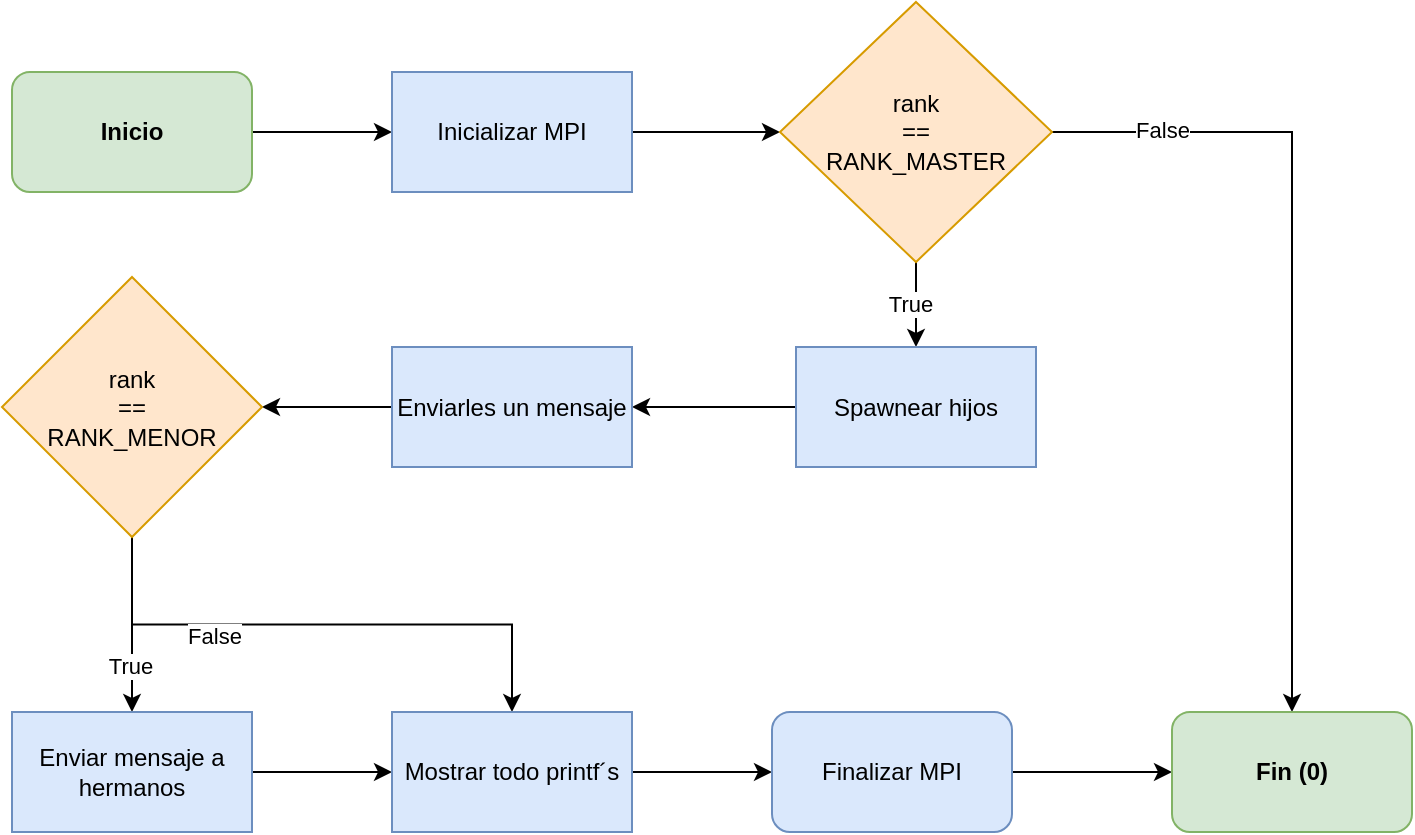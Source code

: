 <mxfile version="22.0.3" type="device">
  <diagram name="Página-1" id="I2KPmpAD4PPdeUBYeurd">
    <mxGraphModel dx="778" dy="708" grid="1" gridSize="10" guides="1" tooltips="1" connect="1" arrows="1" fold="1" page="1" pageScale="1" pageWidth="827" pageHeight="1169" math="0" shadow="0">
      <root>
        <mxCell id="0" />
        <mxCell id="1" parent="0" />
        <mxCell id="ot1sCq8dNsm-xllLGhIO-8" value="" style="edgeStyle=orthogonalEdgeStyle;rounded=0;orthogonalLoop=1;jettySize=auto;html=1;" edge="1" parent="1" source="ot1sCq8dNsm-xllLGhIO-1" target="ot1sCq8dNsm-xllLGhIO-2">
          <mxGeometry relative="1" as="geometry" />
        </mxCell>
        <mxCell id="ot1sCq8dNsm-xllLGhIO-1" value="&lt;b&gt;Inicio&lt;/b&gt;" style="rounded=1;whiteSpace=wrap;html=1;fillColor=#d5e8d4;strokeColor=#82b366;" vertex="1" parent="1">
          <mxGeometry x="30" y="140" width="120" height="60" as="geometry" />
        </mxCell>
        <mxCell id="ot1sCq8dNsm-xllLGhIO-9" value="" style="edgeStyle=orthogonalEdgeStyle;rounded=0;orthogonalLoop=1;jettySize=auto;html=1;" edge="1" parent="1" source="ot1sCq8dNsm-xllLGhIO-2" target="ot1sCq8dNsm-xllLGhIO-3">
          <mxGeometry relative="1" as="geometry" />
        </mxCell>
        <mxCell id="ot1sCq8dNsm-xllLGhIO-2" value="Inicializar MPI" style="rounded=0;whiteSpace=wrap;html=1;fillColor=#dae8fc;strokeColor=#6c8ebf;" vertex="1" parent="1">
          <mxGeometry x="220" y="140" width="120" height="60" as="geometry" />
        </mxCell>
        <mxCell id="ot1sCq8dNsm-xllLGhIO-10" value="" style="edgeStyle=orthogonalEdgeStyle;rounded=0;orthogonalLoop=1;jettySize=auto;html=1;" edge="1" parent="1" source="ot1sCq8dNsm-xllLGhIO-3" target="ot1sCq8dNsm-xllLGhIO-6">
          <mxGeometry relative="1" as="geometry" />
        </mxCell>
        <mxCell id="ot1sCq8dNsm-xllLGhIO-24" value="True" style="edgeLabel;html=1;align=center;verticalAlign=middle;resizable=0;points=[];" vertex="1" connectable="0" parent="ot1sCq8dNsm-xllLGhIO-10">
          <mxGeometry x="-0.012" y="-3" relative="1" as="geometry">
            <mxPoint as="offset" />
          </mxGeometry>
        </mxCell>
        <mxCell id="ot1sCq8dNsm-xllLGhIO-23" style="edgeStyle=orthogonalEdgeStyle;rounded=0;orthogonalLoop=1;jettySize=auto;html=1;entryX=0.5;entryY=0;entryDx=0;entryDy=0;" edge="1" parent="1" source="ot1sCq8dNsm-xllLGhIO-3" target="ot1sCq8dNsm-xllLGhIO-21">
          <mxGeometry relative="1" as="geometry" />
        </mxCell>
        <mxCell id="ot1sCq8dNsm-xllLGhIO-25" value="False" style="edgeLabel;html=1;align=center;verticalAlign=middle;resizable=0;points=[];" vertex="1" connectable="0" parent="ot1sCq8dNsm-xllLGhIO-23">
          <mxGeometry x="-0.732" y="1" relative="1" as="geometry">
            <mxPoint as="offset" />
          </mxGeometry>
        </mxCell>
        <mxCell id="ot1sCq8dNsm-xllLGhIO-3" value="rank&lt;br&gt;==&lt;br&gt;RANK_MASTER" style="rhombus;whiteSpace=wrap;html=1;fillColor=#ffe6cc;strokeColor=#d79b00;" vertex="1" parent="1">
          <mxGeometry x="414" y="105" width="136" height="130" as="geometry" />
        </mxCell>
        <mxCell id="ot1sCq8dNsm-xllLGhIO-11" value="" style="edgeStyle=orthogonalEdgeStyle;rounded=0;orthogonalLoop=1;jettySize=auto;html=1;" edge="1" parent="1" source="ot1sCq8dNsm-xllLGhIO-6" target="ot1sCq8dNsm-xllLGhIO-7">
          <mxGeometry relative="1" as="geometry" />
        </mxCell>
        <mxCell id="ot1sCq8dNsm-xllLGhIO-6" value="Spawnear hijos" style="rounded=0;whiteSpace=wrap;html=1;fillColor=#dae8fc;strokeColor=#6c8ebf;" vertex="1" parent="1">
          <mxGeometry x="422" y="277.5" width="120" height="60" as="geometry" />
        </mxCell>
        <mxCell id="ot1sCq8dNsm-xllLGhIO-13" value="" style="edgeStyle=orthogonalEdgeStyle;rounded=0;orthogonalLoop=1;jettySize=auto;html=1;" edge="1" parent="1" source="ot1sCq8dNsm-xllLGhIO-7" target="ot1sCq8dNsm-xllLGhIO-12">
          <mxGeometry relative="1" as="geometry" />
        </mxCell>
        <mxCell id="ot1sCq8dNsm-xllLGhIO-7" value="Enviarles un mensaje" style="rounded=0;whiteSpace=wrap;html=1;fillColor=#dae8fc;strokeColor=#6c8ebf;" vertex="1" parent="1">
          <mxGeometry x="220" y="277.5" width="120" height="60" as="geometry" />
        </mxCell>
        <mxCell id="ot1sCq8dNsm-xllLGhIO-15" value="" style="edgeStyle=orthogonalEdgeStyle;rounded=0;orthogonalLoop=1;jettySize=auto;html=1;" edge="1" parent="1" source="ot1sCq8dNsm-xllLGhIO-12" target="ot1sCq8dNsm-xllLGhIO-14">
          <mxGeometry relative="1" as="geometry" />
        </mxCell>
        <mxCell id="ot1sCq8dNsm-xllLGhIO-26" value="True" style="edgeLabel;html=1;align=center;verticalAlign=middle;resizable=0;points=[];" vertex="1" connectable="0" parent="ot1sCq8dNsm-xllLGhIO-15">
          <mxGeometry x="0.474" y="-1" relative="1" as="geometry">
            <mxPoint as="offset" />
          </mxGeometry>
        </mxCell>
        <mxCell id="ot1sCq8dNsm-xllLGhIO-17" value="" style="edgeStyle=orthogonalEdgeStyle;rounded=0;orthogonalLoop=1;jettySize=auto;html=1;exitX=0.5;exitY=1;exitDx=0;exitDy=0;" edge="1" parent="1" source="ot1sCq8dNsm-xllLGhIO-12" target="ot1sCq8dNsm-xllLGhIO-16">
          <mxGeometry relative="1" as="geometry" />
        </mxCell>
        <mxCell id="ot1sCq8dNsm-xllLGhIO-27" value="False" style="edgeLabel;html=1;align=center;verticalAlign=middle;resizable=0;points=[];" vertex="1" connectable="0" parent="ot1sCq8dNsm-xllLGhIO-17">
          <mxGeometry x="-0.482" y="-5" relative="1" as="geometry">
            <mxPoint x="12" as="offset" />
          </mxGeometry>
        </mxCell>
        <mxCell id="ot1sCq8dNsm-xllLGhIO-12" value="rank&lt;br&gt;==&lt;br&gt;RANK_MENOR" style="rhombus;whiteSpace=wrap;html=1;fillColor=#ffe6cc;strokeColor=#d79b00;" vertex="1" parent="1">
          <mxGeometry x="25" y="242.5" width="130" height="130" as="geometry" />
        </mxCell>
        <mxCell id="ot1sCq8dNsm-xllLGhIO-18" style="edgeStyle=orthogonalEdgeStyle;rounded=0;orthogonalLoop=1;jettySize=auto;html=1;entryX=0;entryY=0.5;entryDx=0;entryDy=0;exitX=1;exitY=0.5;exitDx=0;exitDy=0;" edge="1" parent="1" source="ot1sCq8dNsm-xllLGhIO-14" target="ot1sCq8dNsm-xllLGhIO-16">
          <mxGeometry relative="1" as="geometry" />
        </mxCell>
        <mxCell id="ot1sCq8dNsm-xllLGhIO-14" value="Enviar mensaje a hermanos" style="rounded=0;whiteSpace=wrap;html=1;fillColor=#dae8fc;strokeColor=#6c8ebf;" vertex="1" parent="1">
          <mxGeometry x="30" y="460" width="120" height="60" as="geometry" />
        </mxCell>
        <mxCell id="ot1sCq8dNsm-xllLGhIO-20" value="" style="edgeStyle=orthogonalEdgeStyle;rounded=0;orthogonalLoop=1;jettySize=auto;html=1;" edge="1" parent="1" source="ot1sCq8dNsm-xllLGhIO-16" target="ot1sCq8dNsm-xllLGhIO-19">
          <mxGeometry relative="1" as="geometry" />
        </mxCell>
        <mxCell id="ot1sCq8dNsm-xllLGhIO-16" value="Mostrar todo printf´s" style="whiteSpace=wrap;html=1;fillColor=#dae8fc;strokeColor=#6c8ebf;" vertex="1" parent="1">
          <mxGeometry x="220" y="460" width="120" height="60" as="geometry" />
        </mxCell>
        <mxCell id="ot1sCq8dNsm-xllLGhIO-22" value="" style="edgeStyle=orthogonalEdgeStyle;rounded=0;orthogonalLoop=1;jettySize=auto;html=1;" edge="1" parent="1" source="ot1sCq8dNsm-xllLGhIO-19" target="ot1sCq8dNsm-xllLGhIO-21">
          <mxGeometry relative="1" as="geometry" />
        </mxCell>
        <mxCell id="ot1sCq8dNsm-xllLGhIO-19" value="Finalizar MPI" style="rounded=1;whiteSpace=wrap;html=1;fillColor=#dae8fc;strokeColor=#6c8ebf;" vertex="1" parent="1">
          <mxGeometry x="410" y="460" width="120" height="60" as="geometry" />
        </mxCell>
        <mxCell id="ot1sCq8dNsm-xllLGhIO-21" value="&lt;b&gt;Fin (0)&lt;/b&gt;" style="rounded=1;whiteSpace=wrap;html=1;fillColor=#d5e8d4;strokeColor=#82b366;" vertex="1" parent="1">
          <mxGeometry x="610" y="460" width="120" height="60" as="geometry" />
        </mxCell>
      </root>
    </mxGraphModel>
  </diagram>
</mxfile>
